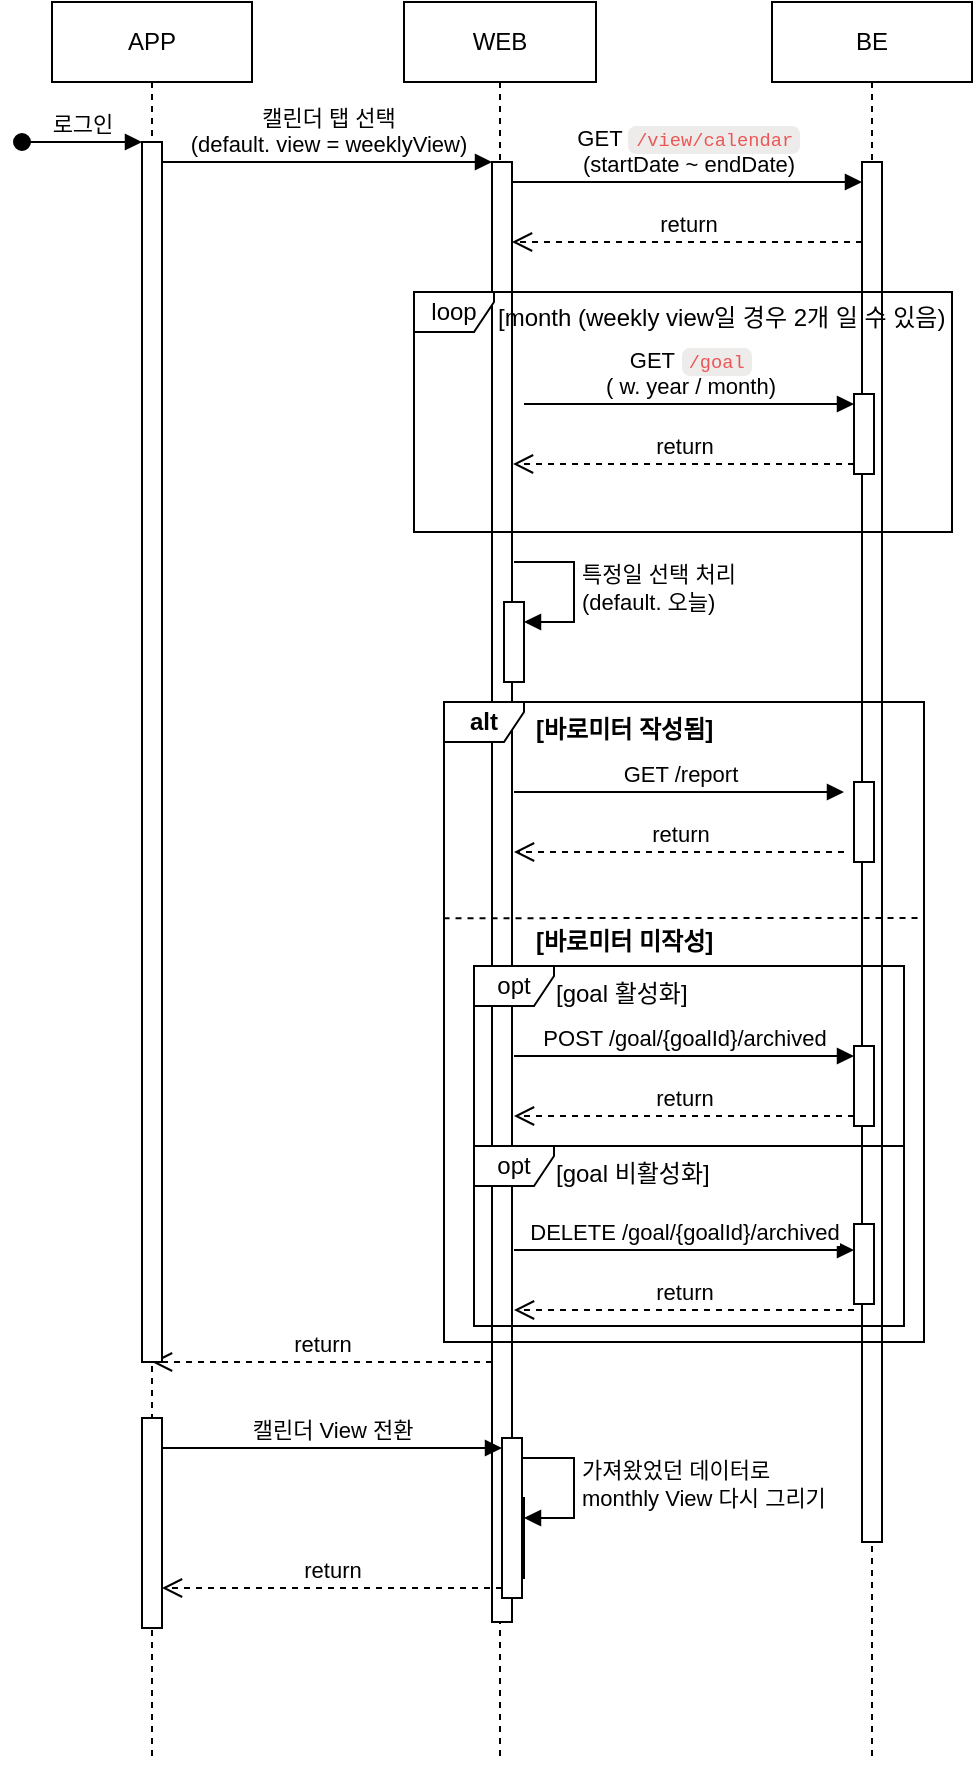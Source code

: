 <mxfile version="24.7.16">
  <diagram name="calendar" id="Ajsw5gt0IM7VSXG2uw2M">
    <mxGraphModel dx="1034" dy="887" grid="1" gridSize="10" guides="1" tooltips="1" connect="1" arrows="1" fold="1" page="1" pageScale="1" pageWidth="850" pageHeight="1100" math="0" shadow="0">
      <root>
        <mxCell id="ymip4WVbfa-R8SADGr8S-0" />
        <mxCell id="ymip4WVbfa-R8SADGr8S-1" parent="ymip4WVbfa-R8SADGr8S-0" />
        <mxCell id="ymip4WVbfa-R8SADGr8S-17" value="BE" style="shape=umlLifeline;perimeter=lifelinePerimeter;whiteSpace=wrap;html=1;container=0;dropTarget=0;collapsible=0;recursiveResize=0;outlineConnect=0;portConstraint=eastwest;newEdgeStyle={&quot;edgeStyle&quot;:&quot;elbowEdgeStyle&quot;,&quot;elbow&quot;:&quot;vertical&quot;,&quot;curved&quot;:0,&quot;rounded&quot;:0};" vertex="1" parent="ymip4WVbfa-R8SADGr8S-1">
          <mxGeometry x="400" y="40" width="100" height="880" as="geometry" />
        </mxCell>
        <mxCell id="ymip4WVbfa-R8SADGr8S-18" value="" style="html=1;points=[];perimeter=orthogonalPerimeter;outlineConnect=0;targetShapes=umlLifeline;portConstraint=eastwest;newEdgeStyle={&quot;edgeStyle&quot;:&quot;elbowEdgeStyle&quot;,&quot;elbow&quot;:&quot;vertical&quot;,&quot;curved&quot;:0,&quot;rounded&quot;:0};" vertex="1" parent="ymip4WVbfa-R8SADGr8S-17">
          <mxGeometry x="45" y="80" width="10" height="690" as="geometry" />
        </mxCell>
        <mxCell id="DS_AHWgSbqVEHc7j3QiW-0" value="" style="html=1;points=[[0,0,0,0,5],[0,1,0,0,-5],[1,0,0,0,5],[1,1,0,0,-5]];perimeter=orthogonalPerimeter;outlineConnect=0;targetShapes=umlLifeline;portConstraint=eastwest;newEdgeStyle={&quot;curved&quot;:0,&quot;rounded&quot;:0};movable=0;resizable=0;rotatable=0;deletable=0;editable=0;locked=1;connectable=0;" vertex="1" parent="ymip4WVbfa-R8SADGr8S-17">
          <mxGeometry x="41" y="196" width="10" height="40" as="geometry" />
        </mxCell>
        <mxCell id="ymip4WVbfa-R8SADGr8S-2" value="WEB" style="shape=umlLifeline;perimeter=lifelinePerimeter;whiteSpace=wrap;html=1;container=0;dropTarget=0;collapsible=0;recursiveResize=0;outlineConnect=0;portConstraint=eastwest;newEdgeStyle={&quot;edgeStyle&quot;:&quot;elbowEdgeStyle&quot;,&quot;elbow&quot;:&quot;vertical&quot;,&quot;curved&quot;:0,&quot;rounded&quot;:0};" vertex="1" parent="ymip4WVbfa-R8SADGr8S-1">
          <mxGeometry x="216" y="40" width="96" height="880" as="geometry" />
        </mxCell>
        <mxCell id="ymip4WVbfa-R8SADGr8S-3" value="" style="html=1;points=[];perimeter=orthogonalPerimeter;outlineConnect=0;targetShapes=umlLifeline;portConstraint=eastwest;newEdgeStyle={&quot;edgeStyle&quot;:&quot;elbowEdgeStyle&quot;,&quot;elbow&quot;:&quot;vertical&quot;,&quot;curved&quot;:0,&quot;rounded&quot;:0};" vertex="1" parent="ymip4WVbfa-R8SADGr8S-2">
          <mxGeometry x="44" y="80" width="10" height="730" as="geometry" />
        </mxCell>
        <mxCell id="ymip4WVbfa-R8SADGr8S-6" value="가져왔었던 데이터로&lt;div&gt;monthly View 다시 그리기&lt;/div&gt;" style="html=1;align=left;spacingLeft=2;endArrow=block;rounded=0;edgeStyle=orthogonalEdgeStyle;curved=0;rounded=0;" edge="1" parent="ymip4WVbfa-R8SADGr8S-2" target="ymip4WVbfa-R8SADGr8S-7">
          <mxGeometry relative="1" as="geometry">
            <mxPoint x="55" y="728" as="sourcePoint" />
            <Array as="points">
              <mxPoint x="85" y="758" />
            </Array>
          </mxGeometry>
        </mxCell>
        <mxCell id="ymip4WVbfa-R8SADGr8S-7" value="" style="html=1;points=[[0,0,0,0,5],[0,1,0,0,-5],[1,0,0,0,5],[1,1,0,0,-5]];perimeter=orthogonalPerimeter;outlineConnect=0;targetShapes=umlLifeline;portConstraint=eastwest;newEdgeStyle={&quot;curved&quot;:0,&quot;rounded&quot;:0};" vertex="1" parent="ymip4WVbfa-R8SADGr8S-2">
          <mxGeometry x="50" y="748" width="10" height="40" as="geometry" />
        </mxCell>
        <mxCell id="DS_AHWgSbqVEHc7j3QiW-5" value="" style="html=1;points=[[0,0,0,0,5],[0,1,0,0,-5],[1,0,0,0,5],[1,1,0,0,-5]];perimeter=orthogonalPerimeter;outlineConnect=0;targetShapes=umlLifeline;portConstraint=eastwest;newEdgeStyle={&quot;curved&quot;:0,&quot;rounded&quot;:0};" vertex="1" parent="ymip4WVbfa-R8SADGr8S-2">
          <mxGeometry x="50" y="300" width="10" height="40" as="geometry" />
        </mxCell>
        <mxCell id="DS_AHWgSbqVEHc7j3QiW-6" value="특정일 선택 처리&lt;div&gt;(default. 오늘)&lt;/div&gt;" style="html=1;align=left;spacingLeft=2;endArrow=block;rounded=0;edgeStyle=orthogonalEdgeStyle;curved=0;rounded=0;" edge="1" target="DS_AHWgSbqVEHc7j3QiW-5" parent="ymip4WVbfa-R8SADGr8S-2">
          <mxGeometry relative="1" as="geometry">
            <mxPoint x="55" y="280" as="sourcePoint" />
            <Array as="points">
              <mxPoint x="85" y="310" />
            </Array>
          </mxGeometry>
        </mxCell>
        <mxCell id="ymip4WVbfa-R8SADGr8S-16" value="return" style="html=1;verticalAlign=bottom;endArrow=open;dashed=1;endSize=8;edgeStyle=elbowEdgeStyle;elbow=vertical;curved=0;rounded=0;" edge="1" parent="ymip4WVbfa-R8SADGr8S-2">
          <mxGeometry relative="1" as="geometry">
            <mxPoint x="-126.0" y="680" as="targetPoint" />
            <Array as="points">
              <mxPoint x="-21" y="680" />
              <mxPoint x="-31" y="740" />
              <mxPoint x="-41" y="430" />
            </Array>
            <mxPoint x="44.0" y="680" as="sourcePoint" />
          </mxGeometry>
        </mxCell>
        <mxCell id="ymip4WVbfa-R8SADGr8S-21" value="GET /report" style="html=1;verticalAlign=bottom;endArrow=block;curved=0;rounded=0;entryX=0;entryY=0;entryDx=0;entryDy=5;" edge="1" parent="ymip4WVbfa-R8SADGr8S-2">
          <mxGeometry relative="1" as="geometry">
            <mxPoint x="55" y="395" as="sourcePoint" />
            <mxPoint x="220" y="395" as="targetPoint" />
          </mxGeometry>
        </mxCell>
        <mxCell id="ymip4WVbfa-R8SADGr8S-22" value="return" style="html=1;verticalAlign=bottom;endArrow=open;dashed=1;endSize=8;curved=0;rounded=0;exitX=0;exitY=1;exitDx=0;exitDy=-5;" edge="1" parent="ymip4WVbfa-R8SADGr8S-2">
          <mxGeometry relative="1" as="geometry">
            <mxPoint x="55" y="425" as="targetPoint" />
            <mxPoint x="220" y="425" as="sourcePoint" />
          </mxGeometry>
        </mxCell>
        <mxCell id="ymip4WVbfa-R8SADGr8S-23" value="&lt;b&gt;alt&lt;/b&gt;" style="shape=umlFrame;whiteSpace=wrap;html=1;pointerEvents=0;width=40;height=20;movable=1;resizable=1;rotatable=1;deletable=1;editable=1;locked=0;connectable=1;" vertex="1" parent="ymip4WVbfa-R8SADGr8S-2">
          <mxGeometry x="20" y="350" width="240" height="320" as="geometry" />
        </mxCell>
        <mxCell id="ymip4WVbfa-R8SADGr8S-24" value="&lt;b&gt;[바로미터 작성됨]&lt;/b&gt;" style="text;strokeColor=none;fillColor=none;align=left;verticalAlign=top;spacingLeft=4;spacingRight=4;overflow=hidden;rotatable=1;points=[[0,0.5],[1,0.5]];portConstraint=eastwest;whiteSpace=wrap;html=1;movable=1;resizable=1;deletable=1;editable=1;locked=0;connectable=1;" vertex="1" parent="ymip4WVbfa-R8SADGr8S-2">
          <mxGeometry x="60" y="350" width="150" height="26" as="geometry" />
        </mxCell>
        <mxCell id="ymip4WVbfa-R8SADGr8S-25" value="" style="html=1;points=[[0,0,0,0,5],[0,1,0,0,-5],[1,0,0,0,5],[1,1,0,0,-5]];perimeter=orthogonalPerimeter;outlineConnect=0;targetShapes=umlLifeline;portConstraint=eastwest;newEdgeStyle={&quot;curved&quot;:0,&quot;rounded&quot;:0};movable=1;resizable=1;rotatable=1;deletable=1;editable=1;locked=0;connectable=1;" vertex="1" parent="ymip4WVbfa-R8SADGr8S-2">
          <mxGeometry x="225" y="390" width="10" height="40" as="geometry" />
        </mxCell>
        <mxCell id="ymip4WVbfa-R8SADGr8S-26" value="" style="html=1;points=[[0,0,0,0,5],[0,1,0,0,-5],[1,0,0,0,5],[1,1,0,0,-5]];perimeter=orthogonalPerimeter;outlineConnect=0;targetShapes=umlLifeline;portConstraint=eastwest;newEdgeStyle={&quot;curved&quot;:0,&quot;rounded&quot;:0};" vertex="1" parent="ymip4WVbfa-R8SADGr8S-2">
          <mxGeometry x="225" y="522" width="10" height="40" as="geometry" />
        </mxCell>
        <mxCell id="ymip4WVbfa-R8SADGr8S-27" value="POST /goal/{goalId}/archived" style="html=1;verticalAlign=bottom;endArrow=block;curved=0;rounded=0;entryX=0;entryY=0;entryDx=0;entryDy=5;" edge="1" parent="ymip4WVbfa-R8SADGr8S-2" target="ymip4WVbfa-R8SADGr8S-26">
          <mxGeometry x="-0.002" relative="1" as="geometry">
            <mxPoint x="55.0" y="527.0" as="sourcePoint" />
            <mxPoint as="offset" />
          </mxGeometry>
        </mxCell>
        <mxCell id="ymip4WVbfa-R8SADGr8S-28" value="return" style="html=1;verticalAlign=bottom;endArrow=open;dashed=1;endSize=8;curved=0;rounded=0;exitX=0;exitY=1;exitDx=0;exitDy=-5;" edge="1" parent="ymip4WVbfa-R8SADGr8S-2" source="ymip4WVbfa-R8SADGr8S-26">
          <mxGeometry relative="1" as="geometry">
            <mxPoint x="55.0" y="557" as="targetPoint" />
          </mxGeometry>
        </mxCell>
        <mxCell id="ymip4WVbfa-R8SADGr8S-29" value="" style="html=1;points=[[0,0,0,0,5],[0,1,0,0,-5],[1,0,0,0,5],[1,1,0,0,-5]];perimeter=orthogonalPerimeter;outlineConnect=0;targetShapes=umlLifeline;portConstraint=eastwest;newEdgeStyle={&quot;curved&quot;:0,&quot;rounded&quot;:0};" vertex="1" parent="ymip4WVbfa-R8SADGr8S-2">
          <mxGeometry x="225" y="611" width="10" height="40" as="geometry" />
        </mxCell>
        <mxCell id="ymip4WVbfa-R8SADGr8S-30" value="DELETE /goal/{goalId}/archived" style="html=1;verticalAlign=bottom;endArrow=block;curved=0;rounded=0;entryX=0;entryY=0;entryDx=0;entryDy=5;" edge="1" parent="ymip4WVbfa-R8SADGr8S-2">
          <mxGeometry x="-0.002" relative="1" as="geometry">
            <mxPoint x="55" y="624" as="sourcePoint" />
            <mxPoint as="offset" />
            <mxPoint x="225" y="624" as="targetPoint" />
          </mxGeometry>
        </mxCell>
        <mxCell id="ymip4WVbfa-R8SADGr8S-31" value="return" style="html=1;verticalAlign=bottom;endArrow=open;dashed=1;endSize=8;curved=0;rounded=0;exitX=0;exitY=1;exitDx=0;exitDy=-5;" edge="1" parent="ymip4WVbfa-R8SADGr8S-2">
          <mxGeometry relative="1" as="geometry">
            <mxPoint x="55" y="654" as="targetPoint" />
            <mxPoint x="225" y="654" as="sourcePoint" />
          </mxGeometry>
        </mxCell>
        <mxCell id="ymip4WVbfa-R8SADGr8S-32" value="" style="group" vertex="1" connectable="0" parent="ymip4WVbfa-R8SADGr8S-2">
          <mxGeometry x="35" y="482" width="215" height="90" as="geometry" />
        </mxCell>
        <mxCell id="ymip4WVbfa-R8SADGr8S-33" value="opt" style="shape=umlFrame;whiteSpace=wrap;html=1;pointerEvents=0;width=40;height=20;" vertex="1" parent="ymip4WVbfa-R8SADGr8S-32">
          <mxGeometry width="215" height="90" as="geometry" />
        </mxCell>
        <mxCell id="ymip4WVbfa-R8SADGr8S-34" value="[goal 활성화]" style="text;strokeColor=none;fillColor=none;align=left;verticalAlign=top;spacingLeft=4;spacingRight=4;overflow=hidden;rotatable=0;points=[[0,0.5],[1,0.5]];portConstraint=eastwest;whiteSpace=wrap;html=1;" vertex="1" parent="ymip4WVbfa-R8SADGr8S-32">
          <mxGeometry x="35" width="100" height="26" as="geometry" />
        </mxCell>
        <mxCell id="ymip4WVbfa-R8SADGr8S-35" value="" style="group" vertex="1" connectable="0" parent="ymip4WVbfa-R8SADGr8S-2">
          <mxGeometry x="35" y="572" width="215" height="90" as="geometry" />
        </mxCell>
        <mxCell id="ymip4WVbfa-R8SADGr8S-36" value="opt" style="shape=umlFrame;whiteSpace=wrap;html=1;pointerEvents=0;width=40;height=20;" vertex="1" parent="ymip4WVbfa-R8SADGr8S-35">
          <mxGeometry width="215" height="90" as="geometry" />
        </mxCell>
        <mxCell id="ymip4WVbfa-R8SADGr8S-37" value="[goal 비활성화]" style="text;strokeColor=none;fillColor=none;align=left;verticalAlign=top;spacingLeft=4;spacingRight=4;overflow=hidden;rotatable=0;points=[[0,0.5],[1,0.5]];portConstraint=eastwest;whiteSpace=wrap;html=1;" vertex="1" parent="ymip4WVbfa-R8SADGr8S-35">
          <mxGeometry x="35" width="100" height="26" as="geometry" />
        </mxCell>
        <mxCell id="ymip4WVbfa-R8SADGr8S-38" value="" style="endArrow=none;endSize=12;dashed=1;html=1;rounded=0;exitX=-0.001;exitY=0.344;exitDx=0;exitDy=0;exitPerimeter=0;endFill=0;" edge="1" parent="ymip4WVbfa-R8SADGr8S-2">
          <mxGeometry width="160" relative="1" as="geometry">
            <mxPoint x="19.76" y="458.08" as="sourcePoint" />
            <mxPoint x="260" y="458" as="targetPoint" />
          </mxGeometry>
        </mxCell>
        <mxCell id="ymip4WVbfa-R8SADGr8S-39" value="&lt;b&gt;[바로미터 미작성]&lt;/b&gt;" style="text;strokeColor=none;fillColor=none;align=left;verticalAlign=top;spacingLeft=4;spacingRight=4;overflow=hidden;rotatable=1;points=[[0,0.5],[1,0.5]];portConstraint=eastwest;whiteSpace=wrap;html=1;movable=1;resizable=1;deletable=1;editable=1;locked=0;connectable=1;" vertex="1" parent="ymip4WVbfa-R8SADGr8S-2">
          <mxGeometry x="60" y="456" width="150" height="26" as="geometry" />
        </mxCell>
        <mxCell id="ymip4WVbfa-R8SADGr8S-8" value="APP" style="shape=umlLifeline;perimeter=lifelinePerimeter;whiteSpace=wrap;html=1;container=0;dropTarget=0;collapsible=0;recursiveResize=0;outlineConnect=0;portConstraint=eastwest;newEdgeStyle={&quot;edgeStyle&quot;:&quot;elbowEdgeStyle&quot;,&quot;elbow&quot;:&quot;vertical&quot;,&quot;curved&quot;:0,&quot;rounded&quot;:0};" vertex="1" parent="ymip4WVbfa-R8SADGr8S-1">
          <mxGeometry x="40" y="40" width="100" height="880" as="geometry" />
        </mxCell>
        <mxCell id="ymip4WVbfa-R8SADGr8S-9" value="" style="html=1;points=[];perimeter=orthogonalPerimeter;outlineConnect=0;targetShapes=umlLifeline;portConstraint=eastwest;newEdgeStyle={&quot;edgeStyle&quot;:&quot;elbowEdgeStyle&quot;,&quot;elbow&quot;:&quot;vertical&quot;,&quot;curved&quot;:0,&quot;rounded&quot;:0};" vertex="1" parent="ymip4WVbfa-R8SADGr8S-8">
          <mxGeometry x="45" y="70" width="10" height="610" as="geometry" />
        </mxCell>
        <mxCell id="ymip4WVbfa-R8SADGr8S-10" value="로그인" style="html=1;verticalAlign=bottom;startArrow=oval;endArrow=block;startSize=8;edgeStyle=elbowEdgeStyle;elbow=vertical;curved=0;rounded=0;" edge="1" parent="ymip4WVbfa-R8SADGr8S-8" target="ymip4WVbfa-R8SADGr8S-9">
          <mxGeometry relative="1" as="geometry">
            <mxPoint x="-15" y="70" as="sourcePoint" />
          </mxGeometry>
        </mxCell>
        <mxCell id="ymip4WVbfa-R8SADGr8S-11" value="" style="html=1;points=[[0,0,0,0,5],[0,1,0,0,-5],[1,0,0,0,5],[1,1,0,0,-5]];perimeter=orthogonalPerimeter;outlineConnect=0;targetShapes=umlLifeline;portConstraint=eastwest;newEdgeStyle={&quot;curved&quot;:0,&quot;rounded&quot;:0};" vertex="1" parent="ymip4WVbfa-R8SADGr8S-8">
          <mxGeometry x="45" y="708" width="10" height="105" as="geometry" />
        </mxCell>
        <mxCell id="ymip4WVbfa-R8SADGr8S-12" value="" style="html=1;points=[[0,0,0,0,5],[0,1,0,0,-5],[1,0,0,0,5],[1,1,0,0,-5]];perimeter=orthogonalPerimeter;outlineConnect=0;targetShapes=umlLifeline;portConstraint=eastwest;newEdgeStyle={&quot;curved&quot;:0,&quot;rounded&quot;:0};" vertex="1" parent="ymip4WVbfa-R8SADGr8S-8">
          <mxGeometry x="225" y="718" width="10" height="80" as="geometry" />
        </mxCell>
        <mxCell id="ymip4WVbfa-R8SADGr8S-13" value="캘린더 View 전환" style="html=1;verticalAlign=bottom;endArrow=block;curved=0;rounded=0;entryX=0;entryY=0;entryDx=0;entryDy=5;" edge="1" parent="ymip4WVbfa-R8SADGr8S-8" source="ymip4WVbfa-R8SADGr8S-11" target="ymip4WVbfa-R8SADGr8S-12">
          <mxGeometry x="-0.002" relative="1" as="geometry">
            <mxPoint x="155" y="723" as="sourcePoint" />
            <mxPoint as="offset" />
          </mxGeometry>
        </mxCell>
        <mxCell id="ymip4WVbfa-R8SADGr8S-14" value="return" style="html=1;verticalAlign=bottom;endArrow=open;dashed=1;endSize=8;curved=0;rounded=0;exitX=0;exitY=1;exitDx=0;exitDy=-5;" edge="1" parent="ymip4WVbfa-R8SADGr8S-8" source="ymip4WVbfa-R8SADGr8S-12" target="ymip4WVbfa-R8SADGr8S-11">
          <mxGeometry relative="1" as="geometry">
            <mxPoint x="155" y="793" as="targetPoint" />
          </mxGeometry>
        </mxCell>
        <mxCell id="ymip4WVbfa-R8SADGr8S-15" value="캘린더 탭 선택&lt;div&gt;(default. view = weeklyView)&lt;/div&gt;" style="html=1;verticalAlign=bottom;endArrow=block;edgeStyle=elbowEdgeStyle;elbow=vertical;curved=0;rounded=0;" edge="1" parent="ymip4WVbfa-R8SADGr8S-1" source="ymip4WVbfa-R8SADGr8S-9" target="ymip4WVbfa-R8SADGr8S-3">
          <mxGeometry relative="1" as="geometry">
            <mxPoint x="195" y="130" as="sourcePoint" />
            <Array as="points">
              <mxPoint x="180" y="120" />
            </Array>
            <mxPoint as="offset" />
          </mxGeometry>
        </mxCell>
        <mxCell id="ymip4WVbfa-R8SADGr8S-19" value="GET&amp;nbsp;&lt;span class=&quot;notion-enable-hover&quot; spellcheck=&quot;false&quot; data-token-index=&quot;0&quot; style=&quot;font-family:&amp;quot;SFMono-Regular&amp;quot;, Menlo, Consolas, &amp;quot;PT Mono&amp;quot;, &amp;quot;Liberation Mono&amp;quot;, Courier, monospace;line-height:normal;background:rgba(135,131,120,.15);color:#EB5757;border-radius:4px;font-size:85%;padding:0.2em 0.4em&quot;&gt;/view/calendar&lt;/span&gt;&lt;div&gt;(startDate ~ endDate)&lt;/div&gt;" style="html=1;verticalAlign=bottom;endArrow=block;edgeStyle=elbowEdgeStyle;elbow=horizontal;curved=0;rounded=0;" edge="1" parent="ymip4WVbfa-R8SADGr8S-1" source="ymip4WVbfa-R8SADGr8S-3" target="ymip4WVbfa-R8SADGr8S-18">
          <mxGeometry relative="1" as="geometry">
            <mxPoint x="280" y="130" as="sourcePoint" />
            <Array as="points">
              <mxPoint x="365" y="130" />
            </Array>
            <mxPoint x="430" y="130" as="targetPoint" />
            <mxPoint as="offset" />
          </mxGeometry>
        </mxCell>
        <mxCell id="ymip4WVbfa-R8SADGr8S-20" value="return" style="html=1;verticalAlign=bottom;endArrow=open;dashed=1;endSize=8;edgeStyle=elbowEdgeStyle;elbow=vertical;curved=0;rounded=0;" edge="1" parent="ymip4WVbfa-R8SADGr8S-1" source="ymip4WVbfa-R8SADGr8S-18" target="ymip4WVbfa-R8SADGr8S-3">
          <mxGeometry relative="1" as="geometry">
            <mxPoint x="270" y="160" as="targetPoint" />
            <Array as="points">
              <mxPoint x="365" y="160" />
            </Array>
            <mxPoint x="440" y="160" as="sourcePoint" />
          </mxGeometry>
        </mxCell>
        <mxCell id="DS_AHWgSbqVEHc7j3QiW-1" value="GET&amp;nbsp;&lt;span class=&quot;notion-enable-hover&quot; spellcheck=&quot;false&quot; data-token-index=&quot;0&quot; style=&quot;font-family:&amp;quot;SFMono-Regular&amp;quot;, Menlo, Consolas, &amp;quot;PT Mono&amp;quot;, &amp;quot;Liberation Mono&amp;quot;, Courier, monospace;line-height:normal;background:rgba(135,131,120,.15);color:#EB5757;border-radius:4px;font-size:85%;padding:0.2em 0.4em&quot;&gt;/goal&lt;/span&gt;&lt;div&gt;( w. year / month)&lt;/div&gt;" style="html=1;verticalAlign=bottom;endArrow=block;curved=0;rounded=0;entryX=0;entryY=0;entryDx=0;entryDy=5;movable=0;resizable=0;rotatable=0;deletable=0;editable=0;locked=1;connectable=0;" edge="1" target="DS_AHWgSbqVEHc7j3QiW-0" parent="ymip4WVbfa-R8SADGr8S-1">
          <mxGeometry x="0.006" relative="1" as="geometry">
            <mxPoint x="276" y="241" as="sourcePoint" />
            <mxPoint as="offset" />
          </mxGeometry>
        </mxCell>
        <mxCell id="DS_AHWgSbqVEHc7j3QiW-2" value="return" style="html=1;verticalAlign=bottom;endArrow=open;dashed=1;endSize=8;curved=0;rounded=0;exitX=0;exitY=1;exitDx=0;exitDy=-5;movable=0;resizable=0;rotatable=0;deletable=0;editable=0;locked=1;connectable=0;" edge="1" source="DS_AHWgSbqVEHc7j3QiW-0" parent="ymip4WVbfa-R8SADGr8S-1">
          <mxGeometry relative="1" as="geometry">
            <mxPoint x="270.5" y="271" as="targetPoint" />
          </mxGeometry>
        </mxCell>
        <mxCell id="DS_AHWgSbqVEHc7j3QiW-3" value="loop" style="shape=umlFrame;whiteSpace=wrap;html=1;pointerEvents=0;width=40;height=20;movable=1;resizable=1;rotatable=1;deletable=1;editable=1;locked=0;connectable=1;" vertex="1" parent="ymip4WVbfa-R8SADGr8S-1">
          <mxGeometry x="221" y="185" width="269" height="120" as="geometry" />
        </mxCell>
        <mxCell id="DS_AHWgSbqVEHc7j3QiW-4" value="[month (weekly view일 경우 2개 일 수 있음)" style="text;html=1;align=left;verticalAlign=middle;resizable=0;points=[];autosize=1;strokeColor=none;fillColor=none;movable=0;rotatable=0;deletable=0;editable=0;locked=1;connectable=0;" vertex="1" parent="ymip4WVbfa-R8SADGr8S-1">
          <mxGeometry x="261" y="183" width="240" height="30" as="geometry" />
        </mxCell>
      </root>
    </mxGraphModel>
  </diagram>
</mxfile>
